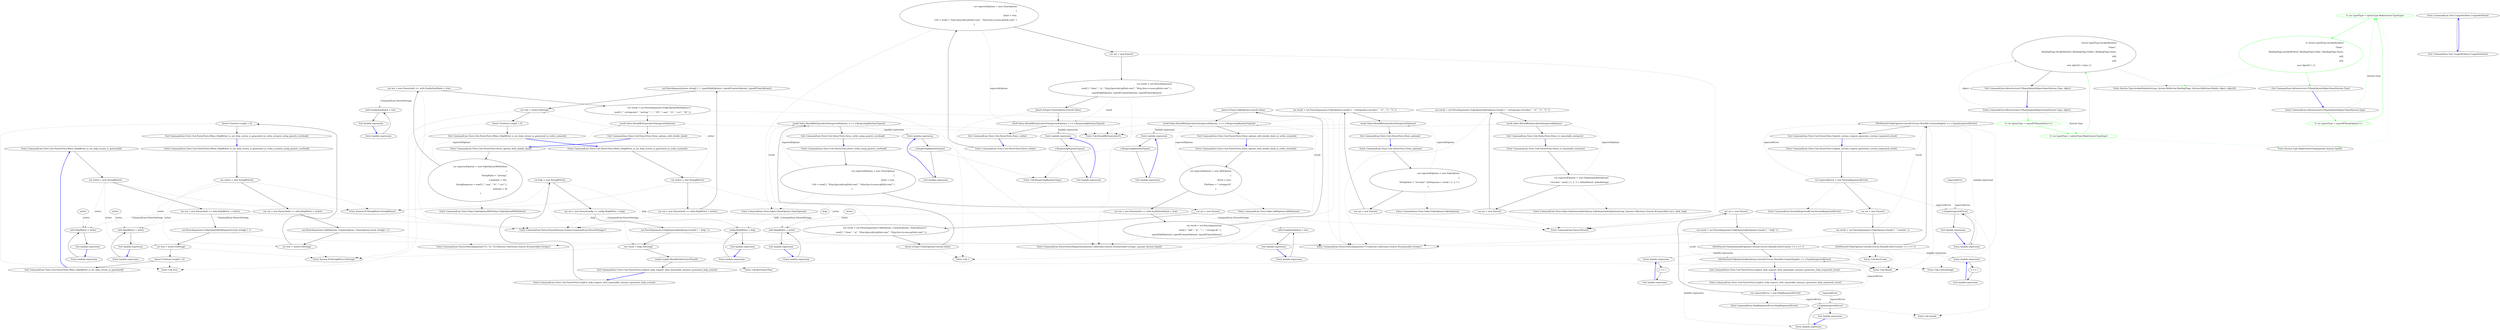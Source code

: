 digraph  {
m0_0 [cluster="CommandLine.Tests.Unit.ParserTests.When_HelpWriter_is_set_help_screen_is_generated()", file="ParserTests.cs", label="Entry CommandLine.Tests.Unit.ParserTests.When_HelpWriter_is_set_help_screen_is_generated()", span="13-13"];
m0_1 [cluster="CommandLine.Tests.Unit.ParserTests.When_HelpWriter_is_set_help_screen_is_generated()", file="ParserTests.cs", label="var writer = new StringWriter()", span="16-16"];
m0_2 [cluster="CommandLine.Tests.Unit.ParserTests.When_HelpWriter_is_set_help_screen_is_generated()", file="ParserTests.cs", label="var sut = new Parser(with => with.HelpWriter = writer)", span="17-17"];
m0_4 [cluster="CommandLine.Tests.Unit.ParserTests.When_HelpWriter_is_set_help_screen_is_generated()", file="ParserTests.cs", label="var text = writer.ToString()", span="23-23"];
m0_3 [cluster="CommandLine.Tests.Unit.ParserTests.When_HelpWriter_is_set_help_screen_is_generated()", file="ParserTests.cs", label="sut.ParseArguments<FakeOptionWithRequired>(new string[] { })", span="20-20"];
m0_5 [cluster="CommandLine.Tests.Unit.ParserTests.When_HelpWriter_is_set_help_screen_is_generated()", file="ParserTests.cs", label="Assert.True(text.Length > 0)", span="24-24"];
m0_6 [cluster="CommandLine.Tests.Unit.ParserTests.When_HelpWriter_is_set_help_screen_is_generated()", file="ParserTests.cs", label="Exit CommandLine.Tests.Unit.ParserTests.When_HelpWriter_is_set_help_screen_is_generated()", span="13-13"];
m0_100 [cluster="CommandLine.Tests.Unit.ParserTests.Explicit_help_request_with_immutable_instance_generates_help_requested_error()", file="ParserTests.cs", label="Entry CommandLine.Tests.Unit.ParserTests.Explicit_help_request_with_immutable_instance_generates_help_requested_error()", span="182-182"];
m0_101 [cluster="CommandLine.Tests.Unit.ParserTests.Explicit_help_request_with_immutable_instance_generates_help_requested_error()", file="ParserTests.cs", label="var expectedError = new HelpRequestedError()", span="185-185"];
m0_102 [cluster="CommandLine.Tests.Unit.ParserTests.Explicit_help_request_with_immutable_instance_generates_help_requested_error()", file="ParserTests.cs", label="var sut = new Parser()", span="186-186"];
m0_105 [cluster="CommandLine.Tests.Unit.ParserTests.Explicit_help_request_with_immutable_instance_generates_help_requested_error()", file="ParserTests.cs", label="((NotParsed<FakeImmutableOptions>)result).Errors.Should().ContainSingle(e => e.Equals(expectedError))", span="193-193"];
m0_103 [cluster="CommandLine.Tests.Unit.ParserTests.Explicit_help_request_with_immutable_instance_generates_help_requested_error()", file="ParserTests.cs", label="var result = sut.ParseArguments<FakeImmutableOptions>(new[] { ''--help'' })", span="189-189"];
m0_104 [cluster="CommandLine.Tests.Unit.ParserTests.Explicit_help_request_with_immutable_instance_generates_help_requested_error()", file="ParserTests.cs", label="((NotParsed<FakeImmutableOptions>)result).Errors.Should().HaveCount(x => x == 1)", span="192-192"];
m0_106 [cluster="CommandLine.Tests.Unit.ParserTests.Explicit_help_request_with_immutable_instance_generates_help_requested_error()", file="ParserTests.cs", label="Exit CommandLine.Tests.Unit.ParserTests.Explicit_help_request_with_immutable_instance_generates_help_requested_error()", span="182-182"];
m0_8 [cluster="CommandLine.Parser.Parser(System.Action<CommandLine.ParserSettings>)", file="ParserTests.cs", label="Entry CommandLine.Parser.Parser(System.Action<CommandLine.ParserSettings>)", span="36-36"];
m0_79 [cluster="CommandLine.Tests.Fakes.CloneOptions.CloneOptions()", file="ParserTests.cs", label="Entry CommandLine.Tests.Fakes.CloneOptions.CloneOptions()", span="33-33"];
m0_11 [cluster="Unk.True", file="ParserTests.cs", label="Entry Unk.True", span=""];
m0_118 [cluster="CommandLine.Tests.Unit.ParserTests.Explicit_help_request_with_immutable_instance_generates_help_screen()", file="ParserTests.cs", label="Entry CommandLine.Tests.Unit.ParserTests.Explicit_help_request_with_immutable_instance_generates_help_screen()", span="198-198"];
m0_119 [cluster="CommandLine.Tests.Unit.ParserTests.Explicit_help_request_with_immutable_instance_generates_help_screen()", file="ParserTests.cs", label="var help = new StringWriter()", span="201-201"];
m0_120 [cluster="CommandLine.Tests.Unit.ParserTests.Explicit_help_request_with_immutable_instance_generates_help_screen()", file="ParserTests.cs", label="var sut = new Parser(config => config.HelpWriter = help)", span="202-202"];
m0_122 [cluster="CommandLine.Tests.Unit.ParserTests.Explicit_help_request_with_immutable_instance_generates_help_screen()", file="ParserTests.cs", label="var result = help.ToString()", span="206-206"];
m0_121 [cluster="CommandLine.Tests.Unit.ParserTests.Explicit_help_request_with_immutable_instance_generates_help_screen()", file="ParserTests.cs", label="sut.ParseArguments<FakeImmutableOptions>(new[] { ''--help'' })", span="205-205"];
m0_123 [cluster="CommandLine.Tests.Unit.ParserTests.Explicit_help_request_with_immutable_instance_generates_help_screen()", file="ParserTests.cs", label="result.Length.Should().BeGreaterThan(0)", span="209-209"];
m0_124 [cluster="CommandLine.Tests.Unit.ParserTests.Explicit_help_request_with_immutable_instance_generates_help_screen()", file="ParserTests.cs", label="Exit CommandLine.Tests.Unit.ParserTests.Explicit_help_request_with_immutable_instance_generates_help_screen()", span="198-198"];
m0_46 [cluster="CommandLine.Tests.Unit.ParserTests.Parse_options_with_double_dash()", file="ParserTests.cs", label="Entry CommandLine.Tests.Unit.ParserTests.Parse_options_with_double_dash()", span="79-79"];
m0_47 [cluster="CommandLine.Tests.Unit.ParserTests.Parse_options_with_double_dash()", file="ParserTests.cs", label="var expectedOptions = new FakeOptionsWithValues\r\n                {\r\n                    StringValue = ''astring'',\r\n                    LongValue = 20L,\r\n                    StringSequence = new[] { ''--aaa'', ''-b'', ''--ccc'' },\r\n                    IntValue = 30\r\n                }", span="82-88"];
m0_48 [cluster="CommandLine.Tests.Unit.ParserTests.Parse_options_with_double_dash()", file="ParserTests.cs", label="var sut = new Parser(with => with.EnableDashDash = true)", span="89-89"];
m0_50 [cluster="CommandLine.Tests.Unit.ParserTests.Parse_options_with_double_dash()", file="ParserTests.cs", label="result.Value.ShouldBeEquivalentTo(expectedOptions)", span="96-96"];
m0_49 [cluster="CommandLine.Tests.Unit.ParserTests.Parse_options_with_double_dash()", file="ParserTests.cs", label="var result = sut.ParseArguments<FakeOptionsWithValues>(\r\n                new[] { ''--stringvalue'', ''astring'', ''--'', ''20'', ''--aaa'', ''-b'', ''--ccc'', ''30'' })", span="92-93"];
m0_51 [cluster="CommandLine.Tests.Unit.ParserTests.Parse_options_with_double_dash()", file="ParserTests.cs", label="Exit CommandLine.Tests.Unit.ParserTests.Parse_options_with_double_dash()", span="79-79"];
m0_110 [cluster="Unk.ContainSingle", file="ParserTests.cs", label="Entry Unk.ContainSingle", span=""];
m0_64 [cluster="Unk.>", file="ParserTests.cs", label="Entry Unk.>", span=""];
m0_22 [cluster="CommandLine.Parser.ParseArguments(System.Collections.Generic.IEnumerable<string>, params System.Type[])", file="ParserTests.cs", label="Entry CommandLine.Parser.ParseArguments(System.Collections.Generic.IEnumerable<string>, params System.Type[])", span="141-141"];
m0_33 [cluster="CommandLine.Parser.ParseArguments<T1, T2, T3>(System.Collections.Generic.IEnumerable<string>)", file="ParserTests.cs", label="Entry CommandLine.Parser.ParseArguments<T1, T2, T3>(System.Collections.Generic.IEnumerable<string>)", span="46-46"];
m0_83 [cluster="CommandLine.Tests.Unit.ParserTests.Parse_verbs_using_generic_overload()", file="ParserTests.cs", label="Entry CommandLine.Tests.Unit.ParserTests.Parse_verbs_using_generic_overload()", span="145-145"];
m0_84 [cluster="CommandLine.Tests.Unit.ParserTests.Parse_verbs_using_generic_overload()", file="ParserTests.cs", label="var expectedOptions = new CloneOptions\r\n            {\r\n                Quiet = true,\r\n                Urls = new[] { ''http://gsscoder.github.com/'', ''http://yes-to-nooo.github.com/'' }\r\n            }", span="148-152"];
m0_85 [cluster="CommandLine.Tests.Unit.ParserTests.Parse_verbs_using_generic_overload()", file="ParserTests.cs", label="var sut = new Parser()", span="153-153"];
m0_88 [cluster="CommandLine.Tests.Unit.ParserTests.Parse_verbs_using_generic_overload()", file="ParserTests.cs", label="result.Value.ShouldBeEquivalentTo(expectedOptions, o => o.RespectingRuntimeTypes())", span="161-161"];
m0_86 [cluster="CommandLine.Tests.Unit.ParserTests.Parse_verbs_using_generic_overload()", file="ParserTests.cs", label="var result = sut.ParseArguments<AddOptions, CommitOptions, CloneOptions>(\r\n                new[] { ''clone'', ''-q'', ''http://gsscoder.github.com/'', ''http://yes-to-nooo.github.com/'' })", span="156-157"];
m0_87 [cluster="CommandLine.Tests.Unit.ParserTests.Parse_verbs_using_generic_overload()", file="ParserTests.cs", label="Assert.IsType<CloneOptions>(result.Value)", span="160-160"];
m0_89 [cluster="CommandLine.Tests.Unit.ParserTests.Parse_verbs_using_generic_overload()", file="ParserTests.cs", label="Exit CommandLine.Tests.Unit.ParserTests.Parse_verbs_using_generic_overload()", span="145-145"];
m0_56 [cluster="CommandLine.Tests.Unit.ParserTests.Parse_options_with_double_dash_in_verbs_scenario()", file="ParserTests.cs", label="Entry CommandLine.Tests.Unit.ParserTests.Parse_options_with_double_dash_in_verbs_scenario()", span="101-101"];
m0_57 [cluster="CommandLine.Tests.Unit.ParserTests.Parse_options_with_double_dash_in_verbs_scenario()", file="ParserTests.cs", label="var expectedOptions = new AddOptions\r\n                {\r\n                    Patch = true,\r\n                    FileName = ''--strange-fn''\r\n                }", span="104-108"];
m0_58 [cluster="CommandLine.Tests.Unit.ParserTests.Parse_options_with_double_dash_in_verbs_scenario()", file="ParserTests.cs", label="var sut = new Parser(with => with.EnableDashDash = true)", span="109-109"];
m0_61 [cluster="CommandLine.Tests.Unit.ParserTests.Parse_options_with_double_dash_in_verbs_scenario()", file="ParserTests.cs", label="result.Value.ShouldBeEquivalentTo(expectedOptions, o => o.RespectingRuntimeTypes())", span="118-118"];
m0_59 [cluster="CommandLine.Tests.Unit.ParserTests.Parse_options_with_double_dash_in_verbs_scenario()", file="ParserTests.cs", label="var result = sut.ParseArguments(\r\n                new[] { ''add'', ''-p'', ''--'', ''--strange-fn'' },\r\n                typeof(AddOptions), typeof(CommitOptions), typeof(CloneOptions))", span="112-114"];
m0_60 [cluster="CommandLine.Tests.Unit.ParserTests.Parse_options_with_double_dash_in_verbs_scenario()", file="ParserTests.cs", label="Assert.IsType<AddOptions>(result.Value)", span="117-117"];
m0_62 [cluster="CommandLine.Tests.Unit.ParserTests.Parse_options_with_double_dash_in_verbs_scenario()", file="ParserTests.cs", label="Exit CommandLine.Tests.Unit.ParserTests.Parse_options_with_double_dash_in_verbs_scenario()", span="101-101"];
m0_7 [cluster="System.IO.StringWriter.StringWriter()", file="ParserTests.cs", label="Entry System.IO.StringWriter.StringWriter()", span="0-0"];
m0_71 [cluster="Unk.RespectingRuntimeTypes", file="ParserTests.cs", label="Entry Unk.RespectingRuntimeTypes", span=""];
m0_125 [cluster="Unk.BeGreaterThan", file="ParserTests.cs", label="Entry Unk.BeGreaterThan", span=""];
m0_129 [cluster="CommandLine.Tests.Unit.ParserTests.Explicit_version_request_generates_version_requested_error()", file="ParserTests.cs", label="Entry CommandLine.Tests.Unit.ParserTests.Explicit_version_request_generates_version_requested_error()", span="214-214"];
m0_130 [cluster="CommandLine.Tests.Unit.ParserTests.Explicit_version_request_generates_version_requested_error()", file="ParserTests.cs", label="var expectedError = new VersionRequestedError()", span="217-217"];
m0_131 [cluster="CommandLine.Tests.Unit.ParserTests.Explicit_version_request_generates_version_requested_error()", file="ParserTests.cs", label="var sut = new Parser()", span="218-218"];
m0_134 [cluster="CommandLine.Tests.Unit.ParserTests.Explicit_version_request_generates_version_requested_error()", file="ParserTests.cs", label="((NotParsed<FakeOptions>)result).Errors.Should().ContainSingle(e => e.Equals(expectedError))", span="225-225"];
m0_132 [cluster="CommandLine.Tests.Unit.ParserTests.Explicit_version_request_generates_version_requested_error()", file="ParserTests.cs", label="var result = sut.ParseArguments<FakeOptions>(new[] { ''--version'' })", span="221-221"];
m0_133 [cluster="CommandLine.Tests.Unit.ParserTests.Explicit_version_request_generates_version_requested_error()", file="ParserTests.cs", label="((NotParsed<FakeOptions>)result).Errors.Should().HaveCount(x => x == 1)", span="224-224"];
m0_135 [cluster="CommandLine.Tests.Unit.ParserTests.Explicit_version_request_generates_version_requested_error()", file="ParserTests.cs", label="Exit CommandLine.Tests.Unit.ParserTests.Explicit_version_request_generates_version_requested_error()", span="214-214"];
m0_136 [cluster="CommandLine.VersionRequestedError.VersionRequestedError()", file="ParserTests.cs", label="Entry CommandLine.VersionRequestedError.VersionRequestedError()", span="421-421"];
m0_44 [cluster="CommandLine.Parser.Parser()", file="ParserTests.cs", label="Entry CommandLine.Parser.Parser()", span="25-25"];
m0_140 [cluster="lambda expression", file="ParserTests.cs", label="Entry lambda expression", span="225-225"];
m0_13 [cluster="lambda expression", file="ParserTests.cs", label="with.HelpWriter = writer", span="17-17"];
m0_12 [cluster="lambda expression", file="ParserTests.cs", label="Entry lambda expression", span="17-17"];
m0_14 [cluster="lambda expression", file="ParserTests.cs", label="Exit lambda expression", span="17-17"];
m0_24 [cluster="lambda expression", file="ParserTests.cs", label="with.HelpWriter = writer", span="33-33"];
m0_23 [cluster="lambda expression", file="ParserTests.cs", label="Entry lambda expression", span="33-33"];
m0_25 [cluster="lambda expression", file="ParserTests.cs", label="Exit lambda expression", span="33-33"];
m0_35 [cluster="lambda expression", file="ParserTests.cs", label="with.HelpWriter = writer", span="49-49"];
m0_34 [cluster="lambda expression", file="ParserTests.cs", label="Entry lambda expression", span="49-49"];
m0_36 [cluster="lambda expression", file="ParserTests.cs", label="Exit lambda expression", span="49-49"];
m0_54 [cluster="lambda expression", file="ParserTests.cs", label="with.EnableDashDash = true", span="89-89"];
m0_53 [cluster="lambda expression", file="ParserTests.cs", label="Entry lambda expression", span="89-89"];
m0_55 [cluster="lambda expression", file="ParserTests.cs", label="Exit lambda expression", span="89-89"];
m0_66 [cluster="lambda expression", file="ParserTests.cs", label="with.EnableDashDash = true", span="109-109"];
m0_68 [cluster="lambda expression", file="ParserTests.cs", label="Entry lambda expression", span="118-118"];
m0_65 [cluster="lambda expression", file="ParserTests.cs", label="Entry lambda expression", span="109-109"];
m0_67 [cluster="lambda expression", file="ParserTests.cs", label="Exit lambda expression", span="109-109"];
m0_69 [cluster="lambda expression", file="ParserTests.cs", label="o.RespectingRuntimeTypes()", span="118-118"];
m0_70 [cluster="lambda expression", file="ParserTests.cs", label="Exit lambda expression", span="118-118"];
m0_80 [cluster="lambda expression", file="ParserTests.cs", label="Entry lambda expression", span="140-140"];
m0_81 [cluster="lambda expression", file="ParserTests.cs", label="o.RespectingRuntimeTypes()", span="140-140"];
m0_82 [cluster="lambda expression", file="ParserTests.cs", label="Exit lambda expression", span="140-140"];
m0_90 [cluster="lambda expression", file="ParserTests.cs", label="Entry lambda expression", span="161-161"];
m0_91 [cluster="lambda expression", file="ParserTests.cs", label="o.RespectingRuntimeTypes()", span="161-161"];
m0_92 [cluster="lambda expression", file="ParserTests.cs", label="Exit lambda expression", span="161-161"];
m0_115 [cluster="lambda expression", file="ParserTests.cs", label="e.Equals(expectedError)", span="193-193"];
m0_111 [cluster="lambda expression", file="ParserTests.cs", label="Entry lambda expression", span="192-192"];
m0_114 [cluster="lambda expression", file="ParserTests.cs", label="Entry lambda expression", span="193-193"];
m0_112 [cluster="lambda expression", file="ParserTests.cs", label="x == 1", span="192-192"];
m0_113 [cluster="lambda expression", file="ParserTests.cs", label="Exit lambda expression", span="192-192"];
m0_116 [cluster="lambda expression", file="ParserTests.cs", label="Exit lambda expression", span="193-193"];
m0_127 [cluster="lambda expression", file="ParserTests.cs", label="config.HelpWriter = help", span="202-202"];
m0_126 [cluster="lambda expression", file="ParserTests.cs", label="Entry lambda expression", span="202-202"];
m0_128 [cluster="lambda expression", file="ParserTests.cs", label="Exit lambda expression", span="202-202"];
m0_141 [cluster="lambda expression", file="ParserTests.cs", label="e.Equals(expectedError)", span="225-225"];
m0_137 [cluster="lambda expression", file="ParserTests.cs", label="Entry lambda expression", span="224-224"];
m0_138 [cluster="lambda expression", file="ParserTests.cs", label="x == 1", span="224-224"];
m0_139 [cluster="lambda expression", file="ParserTests.cs", label="Exit lambda expression", span="224-224"];
m0_142 [cluster="lambda expression", file="ParserTests.cs", label="Exit lambda expression", span="225-225"];
m0_26 [cluster="CommandLine.Tests.Unit.ParserTests.When_HelpWriter_is_set_help_screen_is_generated_in_verbs_scenario_using_generic_overload()", file="ParserTests.cs", label="Entry CommandLine.Tests.Unit.ParserTests.When_HelpWriter_is_set_help_screen_is_generated_in_verbs_scenario_using_generic_overload()", span="45-45"];
m0_27 [cluster="CommandLine.Tests.Unit.ParserTests.When_HelpWriter_is_set_help_screen_is_generated_in_verbs_scenario_using_generic_overload()", file="ParserTests.cs", label="var writer = new StringWriter()", span="48-48"];
m0_28 [cluster="CommandLine.Tests.Unit.ParserTests.When_HelpWriter_is_set_help_screen_is_generated_in_verbs_scenario_using_generic_overload()", file="ParserTests.cs", label="var sut = new Parser(with => with.HelpWriter = writer)", span="49-49"];
m0_30 [cluster="CommandLine.Tests.Unit.ParserTests.When_HelpWriter_is_set_help_screen_is_generated_in_verbs_scenario_using_generic_overload()", file="ParserTests.cs", label="var text = writer.ToString()", span="55-55"];
m0_29 [cluster="CommandLine.Tests.Unit.ParserTests.When_HelpWriter_is_set_help_screen_is_generated_in_verbs_scenario_using_generic_overload()", file="ParserTests.cs", label="sut.ParseArguments<AddOptions, CommitOptions, CloneOptions>(new string[] { })", span="52-52"];
m0_31 [cluster="CommandLine.Tests.Unit.ParserTests.When_HelpWriter_is_set_help_screen_is_generated_in_verbs_scenario_using_generic_overload()", file="ParserTests.cs", label="Assert.True(text.Length > 0)", span="56-56"];
m0_32 [cluster="CommandLine.Tests.Unit.ParserTests.When_HelpWriter_is_set_help_screen_is_generated_in_verbs_scenario_using_generic_overload()", file="ParserTests.cs", label="Exit CommandLine.Tests.Unit.ParserTests.When_HelpWriter_is_set_help_screen_is_generated_in_verbs_scenario_using_generic_overload()", span="45-45"];
m0_108 [cluster="Unk.Should", file="ParserTests.cs", label="Entry Unk.Should", span=""];
m0_117 [cluster="Unk.Equals", file="ParserTests.cs", label="Entry Unk.Equals", span=""];
m0_10 [cluster="System.IO.StringWriter.ToString()", file="ParserTests.cs", label="Entry System.IO.StringWriter.ToString()", span="0-0"];
m0_109 [cluster="Unk.HaveCount", file="ParserTests.cs", label="Entry Unk.HaveCount", span=""];
m0_99 [cluster="CommandLine.Tests.Fakes.FakeImmutableOptions.FakeImmutableOptions(string, System.Collections.Generic.IEnumerable<int>, bool, long)", file="ParserTests.cs", label="Entry CommandLine.Tests.Fakes.FakeImmutableOptions.FakeImmutableOptions(string, System.Collections.Generic.IEnumerable<int>, bool, long)", span="13-13"];
m0_63 [cluster="CommandLine.Tests.Fakes.AddOptions.AddOptions()", file="ParserTests.cs", label="Entry CommandLine.Tests.Fakes.AddOptions.AddOptions()", span="7-7"];
m0_37 [cluster="CommandLine.Tests.Unit.ParserTests.Parse_options()", file="ParserTests.cs", label="Entry CommandLine.Tests.Unit.ParserTests.Parse_options()", span="61-61"];
m0_38 [cluster="CommandLine.Tests.Unit.ParserTests.Parse_options()", file="ParserTests.cs", label="var expectedOptions = new FakeOptions\r\n                {\r\n                    StringValue = ''strvalue'', IntSequence = new[] { 1, 2, 3 }\r\n                }", span="64-67"];
m0_39 [cluster="CommandLine.Tests.Unit.ParserTests.Parse_options()", file="ParserTests.cs", label="var sut = new Parser()", span="68-68"];
m0_41 [cluster="CommandLine.Tests.Unit.ParserTests.Parse_options()", file="ParserTests.cs", label="result.Value.ShouldBeEquivalentTo(expectedOptions)", span="74-74"];
m0_40 [cluster="CommandLine.Tests.Unit.ParserTests.Parse_options()", file="ParserTests.cs", label="var result = sut.ParseArguments<FakeOptions>(new[] { ''--stringvalue=strvalue'', ''-i1'', ''2'', ''3'' })", span="71-71"];
m0_42 [cluster="CommandLine.Tests.Unit.ParserTests.Parse_options()", file="ParserTests.cs", label="Exit CommandLine.Tests.Unit.ParserTests.Parse_options()", span="61-61"];
m0_93 [cluster="CommandLine.Tests.Unit.ParserTests.Parse_to_immutable_instance()", file="ParserTests.cs", label="Entry CommandLine.Tests.Unit.ParserTests.Parse_to_immutable_instance()", span="166-166"];
m0_94 [cluster="CommandLine.Tests.Unit.ParserTests.Parse_to_immutable_instance()", file="ParserTests.cs", label="var expectedOptions = new FakeImmutableOptions(\r\n                ''strvalue'', new[] { 1, 2, 3 }, default(bool), default(long))", span="169-170"];
m0_95 [cluster="CommandLine.Tests.Unit.ParserTests.Parse_to_immutable_instance()", file="ParserTests.cs", label="var sut = new Parser()", span="171-171"];
m0_97 [cluster="CommandLine.Tests.Unit.ParserTests.Parse_to_immutable_instance()", file="ParserTests.cs", label="result.Value.ShouldBeEquivalentTo(expectedOptions)", span="177-177"];
m0_96 [cluster="CommandLine.Tests.Unit.ParserTests.Parse_to_immutable_instance()", file="ParserTests.cs", label="var result = sut.ParseArguments<FakeImmutableOptions>(new[] { ''--stringvalue=strvalue'', ''-i1'', ''2'', ''3'' })", span="174-174"];
m0_98 [cluster="CommandLine.Tests.Unit.ParserTests.Parse_to_immutable_instance()", file="ParserTests.cs", label="Exit CommandLine.Tests.Unit.ParserTests.Parse_to_immutable_instance()", span="166-166"];
m0_15 [cluster="CommandLine.Tests.Unit.ParserTests.When_HelpWriter_is_set_help_screen_is_generated_in_verbs_scenario()", file="ParserTests.cs", label="Entry CommandLine.Tests.Unit.ParserTests.When_HelpWriter_is_set_help_screen_is_generated_in_verbs_scenario()", span="29-29"];
m0_16 [cluster="CommandLine.Tests.Unit.ParserTests.When_HelpWriter_is_set_help_screen_is_generated_in_verbs_scenario()", file="ParserTests.cs", label="var writer = new StringWriter()", span="32-32"];
m0_17 [cluster="CommandLine.Tests.Unit.ParserTests.When_HelpWriter_is_set_help_screen_is_generated_in_verbs_scenario()", file="ParserTests.cs", label="var sut = new Parser(with => with.HelpWriter = writer)", span="33-33"];
m0_19 [cluster="CommandLine.Tests.Unit.ParserTests.When_HelpWriter_is_set_help_screen_is_generated_in_verbs_scenario()", file="ParserTests.cs", label="var text = writer.ToString()", span="39-39"];
m0_18 [cluster="CommandLine.Tests.Unit.ParserTests.When_HelpWriter_is_set_help_screen_is_generated_in_verbs_scenario()", file="ParserTests.cs", label="sut.ParseArguments(new string[] { }, typeof(AddOptions), typeof(CommitOptions), typeof(CloneOptions))", span="36-36"];
m0_20 [cluster="CommandLine.Tests.Unit.ParserTests.When_HelpWriter_is_set_help_screen_is_generated_in_verbs_scenario()", file="ParserTests.cs", label="Assert.True(text.Length > 0)", span="40-40"];
m0_21 [cluster="CommandLine.Tests.Unit.ParserTests.When_HelpWriter_is_set_help_screen_is_generated_in_verbs_scenario()", file="ParserTests.cs", label="Exit CommandLine.Tests.Unit.ParserTests.When_HelpWriter_is_set_help_screen_is_generated_in_verbs_scenario()", span="29-29"];
m0_9 [cluster="CommandLine.Parser.ParseArguments<T>(System.Collections.Generic.IEnumerable<string>)", file="ParserTests.cs", label="Entry CommandLine.Parser.ParseArguments<T>(System.Collections.Generic.IEnumerable<string>)", span="84-84"];
m0_72 [cluster="CommandLine.Tests.Unit.ParserTests.Parse_verbs()", file="ParserTests.cs", label="Entry CommandLine.Tests.Unit.ParserTests.Parse_verbs()", span="123-123"];
m0_73 [cluster="CommandLine.Tests.Unit.ParserTests.Parse_verbs()", file="ParserTests.cs", label="var expectedOptions = new CloneOptions\r\n                {\r\n                    Quiet = true,\r\n                    Urls = new[] { ''http://gsscoder.github.com/'', ''http://yes-to-nooo.github.com/'' }\r\n                }", span="126-130"];
m0_74 [cluster="CommandLine.Tests.Unit.ParserTests.Parse_verbs()", file="ParserTests.cs", label="var sut = new Parser()", span="131-131"];
m0_77 [cluster="CommandLine.Tests.Unit.ParserTests.Parse_verbs()", file="ParserTests.cs", label="result.Value.ShouldBeEquivalentTo(expectedOptions, o => o.RespectingRuntimeTypes())", span="140-140"];
m0_75 [cluster="CommandLine.Tests.Unit.ParserTests.Parse_verbs()", file="ParserTests.cs", label="var result = sut.ParseArguments(\r\n                new[] { ''clone'', ''-q'', ''http://gsscoder.github.com/'', ''http://yes-to-nooo.github.com/'' },\r\n                typeof(AddOptions), typeof(CommitOptions), typeof(CloneOptions))", span="134-136"];
m0_76 [cluster="CommandLine.Tests.Unit.ParserTests.Parse_verbs()", file="ParserTests.cs", label="Assert.IsType<CloneOptions>(result.Value)", span="139-139"];
m0_78 [cluster="CommandLine.Tests.Unit.ParserTests.Parse_verbs()", file="ParserTests.cs", label="Exit CommandLine.Tests.Unit.ParserTests.Parse_verbs()", span="123-123"];
m0_43 [cluster="CommandLine.Tests.Fakes.FakeOptions.FakeOptions()", file="ParserTests.cs", label="Entry CommandLine.Tests.Fakes.FakeOptions.FakeOptions()", span="6-6"];
m0_52 [cluster="CommandLine.Tests.Fakes.FakeOptionsWithValues.FakeOptionsWithValues()", file="ParserTests.cs", label="Entry CommandLine.Tests.Fakes.FakeOptionsWithValues.FakeOptionsWithValues()", span="6-6"];
m0_107 [cluster="CommandLine.HelpRequestedError.HelpRequestedError()", file="ParserTests.cs", label="Entry CommandLine.HelpRequestedError.HelpRequestedError()", span="357-357"];
m0_45 [cluster="Unk.ShouldBeEquivalentTo", file="ParserTests.cs", label="Entry Unk.ShouldBeEquivalentTo", span=""];
m0_143 [file="ParserTests.cs", label=writer, span=""];
m0_144 [file="ParserTests.cs", label=writer, span=""];
m0_145 [file="ParserTests.cs", label=writer, span=""];
m0_146 [file="ParserTests.cs", label=expectedError, span=""];
m0_147 [file="ParserTests.cs", label=help, span=""];
m0_148 [file="ParserTests.cs", label=expectedError, span=""];
m1_10 [cluster="System.Type.InvokeMember(string, System.Reflection.BindingFlags, System.Reflection.Binder, object, object[])", file="PreprocessorGuards.cs", label="Entry System.Type.InvokeMember(string, System.Reflection.BindingFlags, System.Reflection.Binder, object, object[])", span="0-0"];
m1_4 [cluster="CommandLine.Infrastructure.FSharpOptionHelper.Some(System.Type, object)", file="PreprocessorGuards.cs", label="Entry CommandLine.Infrastructure.FSharpOptionHelper.Some(System.Type, object)", span="13-13"];
m1_5 [cluster="CommandLine.Infrastructure.FSharpOptionHelper.Some(System.Type, object)", color=green, community=0, file="PreprocessorGuards.cs", label="0: var optionType = typeof(FSharpOption<>)", span="15-15"];
m1_6 [cluster="CommandLine.Infrastructure.FSharpOptionHelper.Some(System.Type, object)", color=green, community=0, file="PreprocessorGuards.cs", label="0: var typedType = optionType.MakeGenericType(type)", span="16-16"];
m1_7 [cluster="CommandLine.Infrastructure.FSharpOptionHelper.Some(System.Type, object)", file="PreprocessorGuards.cs", label="return typedType.InvokeMember(\r\n                ''Some'',\r\n                BindingFlags.InvokeMethod | BindingFlags.Public | BindingFlags.Static,\r\n                null,\r\n                null,\r\n                new object[] { value });", span="18-23"];
m1_8 [cluster="CommandLine.Infrastructure.FSharpOptionHelper.Some(System.Type, object)", file="PreprocessorGuards.cs", label="Exit CommandLine.Infrastructure.FSharpOptionHelper.Some(System.Type, object)", span="13-13"];
m1_11 [cluster="CommandLine.Infrastructure.FSharpOptionHelper.None(System.Type)", file="PreprocessorGuards.cs", label="Entry CommandLine.Infrastructure.FSharpOptionHelper.None(System.Type)", span="26-26"];
m1_12 [cluster="CommandLine.Infrastructure.FSharpOptionHelper.None(System.Type)", color=green, community=0, file="PreprocessorGuards.cs", label="0: var optionType = typeof(FSharpOption<>)", span="28-28"];
m1_13 [cluster="CommandLine.Infrastructure.FSharpOptionHelper.None(System.Type)", color=green, community=0, file="PreprocessorGuards.cs", label="0: var typedType = optionType.MakeGenericType(type)", span="29-29"];
m1_14 [cluster="CommandLine.Infrastructure.FSharpOptionHelper.None(System.Type)", color=green, community=0, file="PreprocessorGuards.cs", label="0: return typedType.InvokeMember(\r\n                ''None'',\r\n                BindingFlags.InvokeMethod | BindingFlags.Public | BindingFlags.Static,\r\n                null,\r\n                null,\r\n                new object[] { });", span="31-36"];
m1_15 [cluster="CommandLine.Infrastructure.FSharpOptionHelper.None(System.Type)", file="PreprocessorGuards.cs", label="Exit CommandLine.Infrastructure.FSharpOptionHelper.None(System.Type)", span="26-26"];
m1_9 [cluster="System.Type.MakeGenericType(params System.Type[])", file="PreprocessorGuards.cs", label="Entry System.Type.MakeGenericType(params System.Type[])", span="0-0"];
m1_0 [cluster="CommandLine.Text.UsageAttribute.UsageAttribute()", file="PreprocessorGuards.cs", label="Entry CommandLine.Text.UsageAttribute.UsageAttribute()", span="10-10"];
m1_1 [cluster="CommandLine.Text.UsageAttribute.UsageAttribute()", file="PreprocessorGuards.cs", label="Exit CommandLine.Text.UsageAttribute.UsageAttribute()", span="10-10"];
m0_0 -> m0_1  [key=0, style=solid];
m0_1 -> m0_2  [key=0, style=solid];
m0_1 -> m0_7  [key=2, style=dotted];
m0_1 -> m0_13  [color=darkseagreen4, key=1, label=writer, style=dashed];
m0_1 -> m0_4  [color=darkseagreen4, key=1, label=writer, style=dashed];
m0_2 -> m0_3  [key=0, style=solid];
m0_2 -> m0_8  [key=2, style=dotted];
m0_2 -> m0_13  [color=darkseagreen4, key=1, label="CommandLine.ParserSettings", style=dashed];
m0_4 -> m0_5  [key=0, style=solid];
m0_4 -> m0_10  [key=2, style=dotted];
m0_3 -> m0_4  [key=0, style=solid];
m0_3 -> m0_9  [key=2, style=dotted];
m0_5 -> m0_6  [key=0, style=solid];
m0_5 -> m0_11  [key=2, style=dotted];
m0_6 -> m0_0  [color=blue, key=0, style=bold];
m0_100 -> m0_101  [key=0, style=solid];
m0_101 -> m0_102  [key=0, style=solid];
m0_101 -> m0_107  [key=2, style=dotted];
m0_101 -> m0_105  [color=darkseagreen4, key=1, label=expectedError, style=dashed];
m0_101 -> m0_115  [color=darkseagreen4, key=1, label=expectedError, style=dashed];
m0_102 -> m0_103  [key=0, style=solid];
m0_102 -> m0_44  [key=2, style=dotted];
m0_105 -> m0_106  [key=0, style=solid];
m0_105 -> m0_108  [key=2, style=dotted];
m0_105 -> m0_110  [key=2, style=dotted];
m0_105 -> m0_114  [color=darkseagreen4, key=1, label="lambda expression", style=dashed];
m0_103 -> m0_104  [key=0, style=solid];
m0_103 -> m0_9  [key=2, style=dotted];
m0_103 -> m0_105  [color=darkseagreen4, key=1, label=result, style=dashed];
m0_104 -> m0_105  [key=0, style=solid];
m0_104 -> m0_108  [key=2, style=dotted];
m0_104 -> m0_109  [key=2, style=dotted];
m0_104 -> m0_111  [color=darkseagreen4, key=1, label="lambda expression", style=dashed];
m0_106 -> m0_100  [color=blue, key=0, style=bold];
m0_118 -> m0_119  [key=0, style=solid];
m0_119 -> m0_120  [key=0, style=solid];
m0_119 -> m0_7  [key=2, style=dotted];
m0_119 -> m0_127  [color=darkseagreen4, key=1, label=help, style=dashed];
m0_119 -> m0_122  [color=darkseagreen4, key=1, label=help, style=dashed];
m0_120 -> m0_121  [key=0, style=solid];
m0_120 -> m0_8  [key=2, style=dotted];
m0_120 -> m0_127  [color=darkseagreen4, key=1, label="CommandLine.ParserSettings", style=dashed];
m0_122 -> m0_123  [key=0, style=solid];
m0_122 -> m0_10  [key=2, style=dotted];
m0_121 -> m0_122  [key=0, style=solid];
m0_121 -> m0_9  [key=2, style=dotted];
m0_123 -> m0_124  [key=0, style=solid];
m0_123 -> m0_108  [key=2, style=dotted];
m0_123 -> m0_125  [key=2, style=dotted];
m0_124 -> m0_118  [color=blue, key=0, style=bold];
m0_46 -> m0_47  [key=0, style=solid];
m0_47 -> m0_48  [key=0, style=solid];
m0_47 -> m0_52  [key=2, style=dotted];
m0_47 -> m0_50  [color=darkseagreen4, key=1, label=expectedOptions, style=dashed];
m0_48 -> m0_49  [key=0, style=solid];
m0_48 -> m0_8  [key=2, style=dotted];
m0_48 -> m0_54  [color=darkseagreen4, key=1, label="CommandLine.ParserSettings", style=dashed];
m0_50 -> m0_51  [key=0, style=solid];
m0_50 -> m0_45  [key=2, style=dotted];
m0_49 -> m0_50  [key=0, style=solid];
m0_49 -> m0_9  [key=2, style=dotted];
m0_51 -> m0_46  [color=blue, key=0, style=bold];
m0_83 -> m0_84  [key=0, style=solid];
m0_84 -> m0_85  [key=0, style=solid];
m0_84 -> m0_79  [key=2, style=dotted];
m0_84 -> m0_88  [color=darkseagreen4, key=1, label=expectedOptions, style=dashed];
m0_85 -> m0_86  [key=0, style=solid];
m0_85 -> m0_44  [key=2, style=dotted];
m0_88 -> m0_89  [key=0, style=solid];
m0_88 -> m0_45  [key=2, style=dotted];
m0_88 -> m0_90  [color=darkseagreen4, key=1, label="lambda expression", style=dashed];
m0_86 -> m0_87  [key=0, style=solid];
m0_86 -> m0_33  [key=2, style=dotted];
m0_86 -> m0_88  [color=darkseagreen4, key=1, label=result, style=dashed];
m0_87 -> m0_88  [key=0, style=solid];
m0_87 -> m0_64  [key=2, style=dotted];
m0_89 -> m0_83  [color=blue, key=0, style=bold];
m0_56 -> m0_57  [key=0, style=solid];
m0_57 -> m0_58  [key=0, style=solid];
m0_57 -> m0_63  [key=2, style=dotted];
m0_57 -> m0_61  [color=darkseagreen4, key=1, label=expectedOptions, style=dashed];
m0_58 -> m0_59  [key=0, style=solid];
m0_58 -> m0_8  [key=2, style=dotted];
m0_58 -> m0_66  [color=darkseagreen4, key=1, label="CommandLine.ParserSettings", style=dashed];
m0_61 -> m0_62  [key=0, style=solid];
m0_61 -> m0_45  [key=2, style=dotted];
m0_61 -> m0_68  [color=darkseagreen4, key=1, label="lambda expression", style=dashed];
m0_59 -> m0_60  [key=0, style=solid];
m0_59 -> m0_22  [key=2, style=dotted];
m0_59 -> m0_61  [color=darkseagreen4, key=1, label=result, style=dashed];
m0_60 -> m0_61  [key=0, style=solid];
m0_60 -> m0_64  [key=2, style=dotted];
m0_62 -> m0_56  [color=blue, key=0, style=bold];
m0_129 -> m0_130  [key=0, style=solid];
m0_130 -> m0_131  [key=0, style=solid];
m0_130 -> m0_136  [key=2, style=dotted];
m0_130 -> m0_134  [color=darkseagreen4, key=1, label=expectedError, style=dashed];
m0_130 -> m0_141  [color=darkseagreen4, key=1, label=expectedError, style=dashed];
m0_131 -> m0_132  [key=0, style=solid];
m0_131 -> m0_44  [key=2, style=dotted];
m0_134 -> m0_135  [key=0, style=solid];
m0_134 -> m0_108  [key=2, style=dotted];
m0_134 -> m0_110  [key=2, style=dotted];
m0_134 -> m0_140  [color=darkseagreen4, key=1, label="lambda expression", style=dashed];
m0_132 -> m0_133  [key=0, style=solid];
m0_132 -> m0_9  [key=2, style=dotted];
m0_132 -> m0_134  [color=darkseagreen4, key=1, label=result, style=dashed];
m0_133 -> m0_134  [key=0, style=solid];
m0_133 -> m0_108  [key=2, style=dotted];
m0_133 -> m0_109  [key=2, style=dotted];
m0_133 -> m0_137  [color=darkseagreen4, key=1, label="lambda expression", style=dashed];
m0_135 -> m0_129  [color=blue, key=0, style=bold];
m0_140 -> m0_141  [key=0, style=solid];
m0_13 -> m0_14  [key=0, style=solid];
m0_12 -> m0_13  [key=0, style=solid];
m0_14 -> m0_12  [color=blue, key=0, style=bold];
m0_24 -> m0_25  [key=0, style=solid];
m0_23 -> m0_24  [key=0, style=solid];
m0_25 -> m0_23  [color=blue, key=0, style=bold];
m0_35 -> m0_36  [key=0, style=solid];
m0_34 -> m0_35  [key=0, style=solid];
m0_36 -> m0_34  [color=blue, key=0, style=bold];
m0_54 -> m0_55  [key=0, style=solid];
m0_53 -> m0_54  [key=0, style=solid];
m0_55 -> m0_53  [color=blue, key=0, style=bold];
m0_66 -> m0_67  [key=0, style=solid];
m0_68 -> m0_69  [key=0, style=solid];
m0_65 -> m0_66  [key=0, style=solid];
m0_67 -> m0_65  [color=blue, key=0, style=bold];
m0_69 -> m0_70  [key=0, style=solid];
m0_69 -> m0_71  [key=2, style=dotted];
m0_70 -> m0_68  [color=blue, key=0, style=bold];
m0_80 -> m0_81  [key=0, style=solid];
m0_81 -> m0_82  [key=0, style=solid];
m0_81 -> m0_71  [key=2, style=dotted];
m0_82 -> m0_80  [color=blue, key=0, style=bold];
m0_90 -> m0_91  [key=0, style=solid];
m0_91 -> m0_92  [key=0, style=solid];
m0_91 -> m0_71  [key=2, style=dotted];
m0_92 -> m0_90  [color=blue, key=0, style=bold];
m0_115 -> m0_116  [key=0, style=solid];
m0_115 -> m0_117  [key=2, style=dotted];
m0_111 -> m0_112  [key=0, style=solid];
m0_114 -> m0_115  [key=0, style=solid];
m0_112 -> m0_113  [key=0, style=solid];
m0_113 -> m0_111  [color=blue, key=0, style=bold];
m0_116 -> m0_114  [color=blue, key=0, style=bold];
m0_127 -> m0_128  [key=0, style=solid];
m0_126 -> m0_127  [key=0, style=solid];
m0_128 -> m0_126  [color=blue, key=0, style=bold];
m0_141 -> m0_142  [key=0, style=solid];
m0_141 -> m0_117  [key=2, style=dotted];
m0_137 -> m0_138  [key=0, style=solid];
m0_138 -> m0_139  [key=0, style=solid];
m0_139 -> m0_137  [color=blue, key=0, style=bold];
m0_142 -> m0_140  [color=blue, key=0, style=bold];
m0_26 -> m0_27  [key=0, style=solid];
m0_27 -> m0_28  [key=0, style=solid];
m0_27 -> m0_7  [key=2, style=dotted];
m0_27 -> m0_35  [color=darkseagreen4, key=1, label=writer, style=dashed];
m0_27 -> m0_30  [color=darkseagreen4, key=1, label=writer, style=dashed];
m0_28 -> m0_29  [key=0, style=solid];
m0_28 -> m0_8  [key=2, style=dotted];
m0_28 -> m0_35  [color=darkseagreen4, key=1, label="CommandLine.ParserSettings", style=dashed];
m0_30 -> m0_31  [key=0, style=solid];
m0_30 -> m0_10  [key=2, style=dotted];
m0_29 -> m0_30  [key=0, style=solid];
m0_29 -> m0_33  [key=2, style=dotted];
m0_31 -> m0_32  [key=0, style=solid];
m0_31 -> m0_11  [key=2, style=dotted];
m0_32 -> m0_26  [color=blue, key=0, style=bold];
m0_37 -> m0_38  [key=0, style=solid];
m0_38 -> m0_39  [key=0, style=solid];
m0_38 -> m0_43  [key=2, style=dotted];
m0_38 -> m0_41  [color=darkseagreen4, key=1, label=expectedOptions, style=dashed];
m0_39 -> m0_40  [key=0, style=solid];
m0_39 -> m0_44  [key=2, style=dotted];
m0_41 -> m0_42  [key=0, style=solid];
m0_41 -> m0_45  [key=2, style=dotted];
m0_40 -> m0_41  [key=0, style=solid];
m0_40 -> m0_9  [key=2, style=dotted];
m0_42 -> m0_37  [color=blue, key=0, style=bold];
m0_93 -> m0_94  [key=0, style=solid];
m0_94 -> m0_95  [key=0, style=solid];
m0_94 -> m0_99  [key=2, style=dotted];
m0_94 -> m0_97  [color=darkseagreen4, key=1, label=expectedOptions, style=dashed];
m0_95 -> m0_96  [key=0, style=solid];
m0_95 -> m0_44  [key=2, style=dotted];
m0_97 -> m0_98  [key=0, style=solid];
m0_97 -> m0_45  [key=2, style=dotted];
m0_96 -> m0_97  [key=0, style=solid];
m0_96 -> m0_9  [key=2, style=dotted];
m0_98 -> m0_93  [color=blue, key=0, style=bold];
m0_15 -> m0_16  [key=0, style=solid];
m0_16 -> m0_17  [key=0, style=solid];
m0_16 -> m0_7  [key=2, style=dotted];
m0_16 -> m0_24  [color=darkseagreen4, key=1, label=writer, style=dashed];
m0_16 -> m0_19  [color=darkseagreen4, key=1, label=writer, style=dashed];
m0_17 -> m0_18  [key=0, style=solid];
m0_17 -> m0_8  [key=2, style=dotted];
m0_17 -> m0_24  [color=darkseagreen4, key=1, label="CommandLine.ParserSettings", style=dashed];
m0_19 -> m0_20  [key=0, style=solid];
m0_19 -> m0_10  [key=2, style=dotted];
m0_18 -> m0_19  [key=0, style=solid];
m0_18 -> m0_22  [key=2, style=dotted];
m0_20 -> m0_21  [key=0, style=solid];
m0_20 -> m0_11  [key=2, style=dotted];
m0_21 -> m0_15  [color=blue, key=0, style=bold];
m0_72 -> m0_73  [key=0, style=solid];
m0_73 -> m0_74  [key=0, style=solid];
m0_73 -> m0_79  [key=2, style=dotted];
m0_73 -> m0_77  [color=darkseagreen4, key=1, label=expectedOptions, style=dashed];
m0_74 -> m0_75  [key=0, style=solid];
m0_74 -> m0_44  [key=2, style=dotted];
m0_77 -> m0_78  [key=0, style=solid];
m0_77 -> m0_45  [key=2, style=dotted];
m0_77 -> m0_80  [color=darkseagreen4, key=1, label="lambda expression", style=dashed];
m0_75 -> m0_76  [key=0, style=solid];
m0_75 -> m0_22  [key=2, style=dotted];
m0_75 -> m0_77  [color=darkseagreen4, key=1, label=result, style=dashed];
m0_76 -> m0_77  [key=0, style=solid];
m0_76 -> m0_64  [key=2, style=dotted];
m0_78 -> m0_72  [color=blue, key=0, style=bold];
m0_143 -> m0_13  [color=darkseagreen4, key=1, label=writer, style=dashed];
m0_144 -> m0_24  [color=darkseagreen4, key=1, label=writer, style=dashed];
m0_145 -> m0_35  [color=darkseagreen4, key=1, label=writer, style=dashed];
m0_146 -> m0_115  [color=darkseagreen4, key=1, label=expectedError, style=dashed];
m0_147 -> m0_127  [color=darkseagreen4, key=1, label=help, style=dashed];
m0_148 -> m0_141  [color=darkseagreen4, key=1, label=expectedError, style=dashed];
m1_4 -> m1_5  [color=green, key=0, style=solid];
m1_4 -> m1_6  [color=green, key=1, label="System.Type", style=dashed];
m1_4 -> m1_7  [color=darkseagreen4, key=1, label=object, style=dashed];
m1_5 -> m1_6  [color=green, key=0, style=solid];
m1_6 -> m1_7  [color=green, key=0, style=solid];
m1_6 -> m1_9  [color=green, key=2, style=dotted];
m1_7 -> m1_8  [key=0, style=solid];
m1_7 -> m1_10  [key=2, style=dotted];
m1_8 -> m1_4  [color=blue, key=0, style=bold];
m1_11 -> m1_12  [color=green, key=0, style=solid];
m1_11 -> m1_13  [color=green, key=1, label="System.Type", style=dashed];
m1_12 -> m1_13  [color=green, key=0, style=solid];
m1_13 -> m1_14  [color=green, key=0, style=solid];
m1_13 -> m1_9  [color=green, key=2, style=dotted];
m1_14 -> m1_15  [color=green, key=0, style=solid];
m1_14 -> m1_10  [color=green, key=2, style=dotted];
m1_15 -> m1_11  [color=blue, key=0, style=bold];
m1_0 -> m1_1  [key=0, style=solid];
m1_1 -> m1_0  [color=blue, key=0, style=bold];
}
